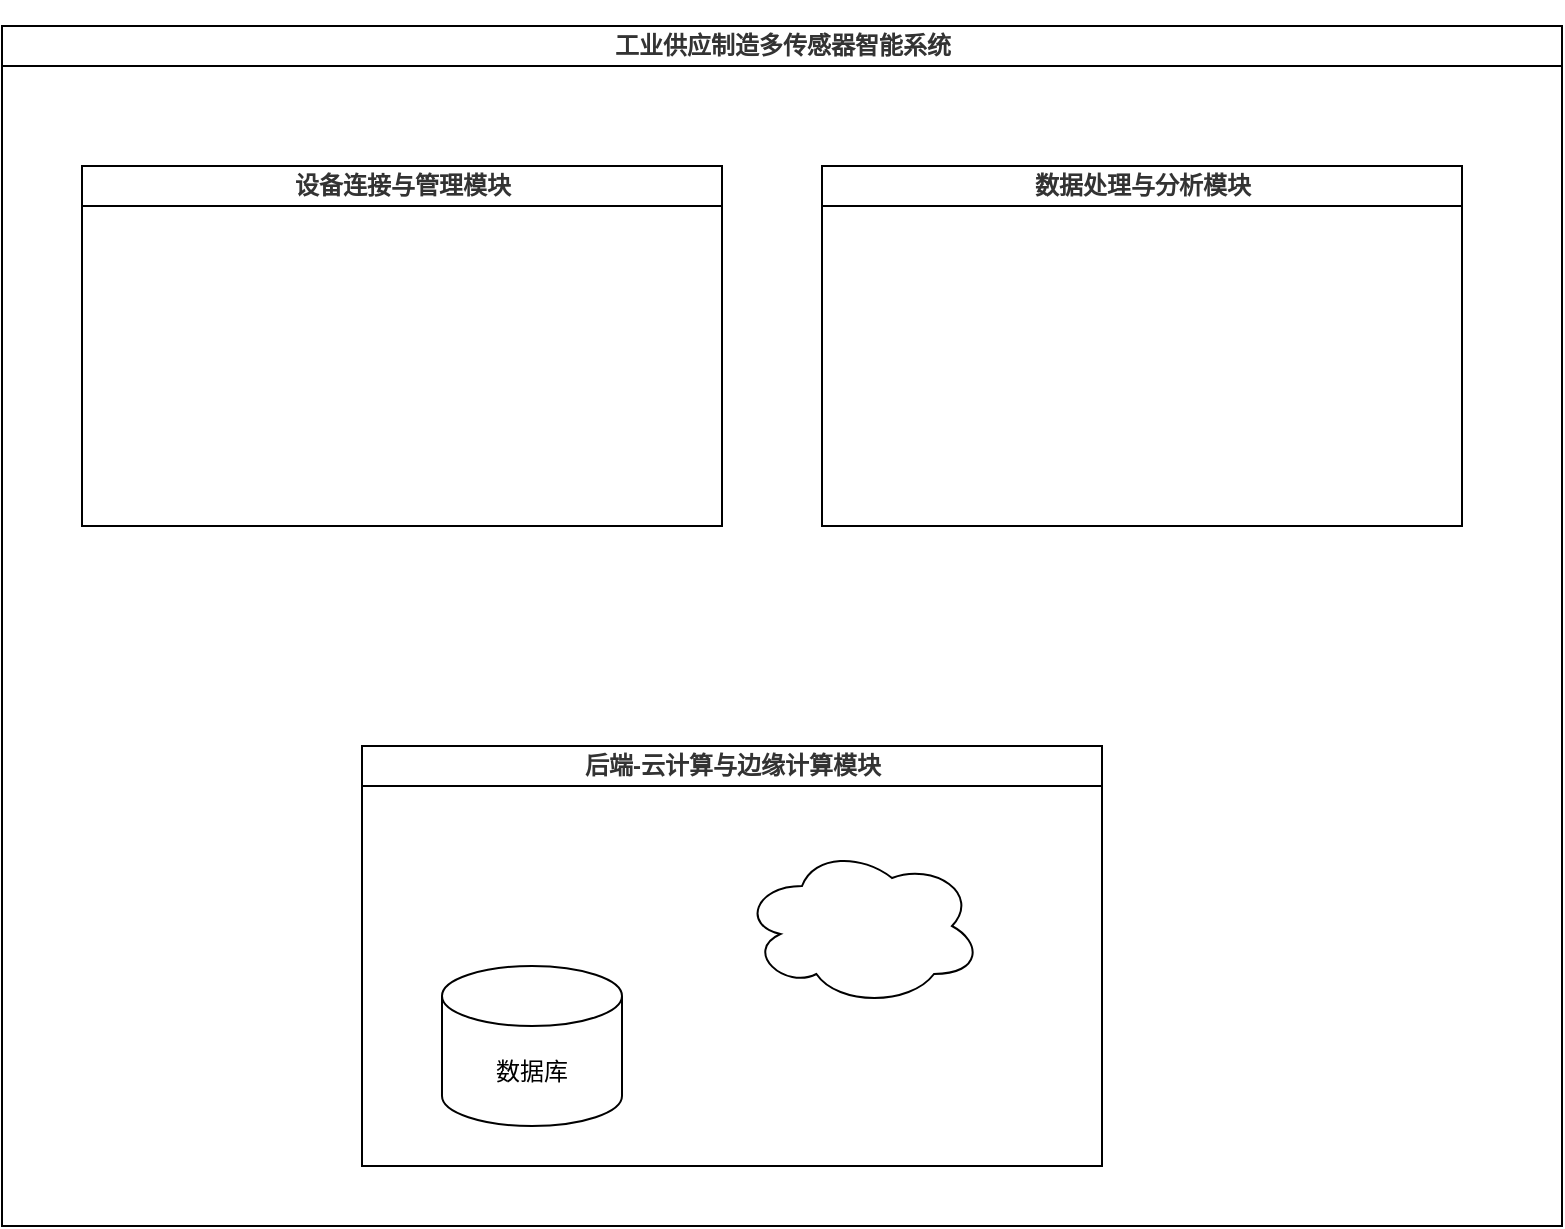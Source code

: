 <mxfile version="22.1.16" type="github">
  <diagram id="prtHgNgQTEPvFCAcTncT" name="Page-1">
    <mxGraphModel dx="1867" dy="689" grid="1" gridSize="10" guides="1" tooltips="1" connect="1" arrows="1" fold="1" page="1" pageScale="1" pageWidth="827" pageHeight="1169" math="0" shadow="0">
      <root>
        <mxCell id="0" />
        <mxCell id="1" parent="0" />
        <mxCell id="dNxyNK7c78bLwvsdeMH5-11" value="&lt;h1 style=&quot;box-sizing: border-box; break-inside: avoid; orphans: 4; font-size: var(--title-font-size); margin-top: 1rem; margin-bottom: 1rem; position: relative; font-weight: var(--strong-weight); font-family: var(--heading-Latin-font), var(--title-Chinese-font), serif; column-span: all; counter-reset: h2 0; color: rgb(51, 51, 51); break-after: avoid !important;&quot; class=&quot;md-end-block md-heading md-focus&quot;&gt;工业供应制造多传感器智能系统&lt;/h1&gt;" style="swimlane;html=1;startSize=20;horizontal=1;containerType=tree;glass=0;" parent="1" vertex="1">
          <mxGeometry x="-50" y="80" width="780" height="600" as="geometry">
            <mxRectangle x="50" y="90" width="90" height="30" as="alternateBounds" />
          </mxGeometry>
        </mxCell>
        <mxCell id="ObPVooxc1lWdbL7OaAck-4" value="&lt;h1 style=&quot;box-sizing: border-box; break-inside: avoid; orphans: 4; font-size: var(--title-font-size); margin-top: 1rem; margin-bottom: 1rem; position: relative; font-weight: var(--strong-weight); font-family: var(--heading-Latin-font), var(--title-Chinese-font), serif; column-span: all; counter-reset: h2 0; color: rgb(51, 51, 51); break-after: avoid !important;&quot; class=&quot;md-end-block md-heading md-focus&quot;&gt;设备连接与管理模块&lt;br&gt;&lt;/h1&gt;" style="swimlane;html=1;startSize=20;horizontal=1;containerType=tree;glass=0;" parent="dNxyNK7c78bLwvsdeMH5-11" vertex="1">
          <mxGeometry x="40" y="70" width="320" height="180" as="geometry">
            <mxRectangle x="50" y="90" width="90" height="30" as="alternateBounds" />
          </mxGeometry>
        </mxCell>
        <mxCell id="ObPVooxc1lWdbL7OaAck-5" value="&lt;h1 style=&quot;box-sizing: border-box; break-inside: avoid; orphans: 4; font-size: var(--title-font-size); margin-top: 1rem; margin-bottom: 1rem; position: relative; font-weight: var(--strong-weight); font-family: var(--heading-Latin-font), var(--title-Chinese-font), serif; column-span: all; counter-reset: h2 0; color: rgb(51, 51, 51); break-after: avoid !important;&quot; class=&quot;md-end-block md-heading md-focus&quot;&gt;数据处理与分析模块&lt;br&gt;&lt;/h1&gt;" style="swimlane;html=1;startSize=20;horizontal=1;containerType=tree;glass=0;" parent="dNxyNK7c78bLwvsdeMH5-11" vertex="1">
          <mxGeometry x="410" y="70" width="320" height="180" as="geometry">
            <mxRectangle x="50" y="90" width="90" height="30" as="alternateBounds" />
          </mxGeometry>
        </mxCell>
        <mxCell id="ObPVooxc1lWdbL7OaAck-6" value="&lt;h1 style=&quot;box-sizing: border-box; break-inside: avoid; orphans: 4; font-size: var(--title-font-size); margin-top: 1rem; margin-bottom: 1rem; position: relative; font-weight: var(--strong-weight); font-family: var(--heading-Latin-font), var(--title-Chinese-font), serif; column-span: all; counter-reset: h2 0; color: rgb(51, 51, 51); break-after: avoid !important;&quot; class=&quot;md-end-block md-heading md-focus&quot;&gt;后端-云计算与边缘计算模块&lt;br&gt;&lt;/h1&gt;" style="swimlane;html=1;startSize=20;horizontal=1;containerType=tree;glass=0;" parent="dNxyNK7c78bLwvsdeMH5-11" vertex="1">
          <mxGeometry x="180" y="360" width="370" height="210" as="geometry">
            <mxRectangle x="50" y="90" width="90" height="30" as="alternateBounds" />
          </mxGeometry>
        </mxCell>
        <mxCell id="ObPVooxc1lWdbL7OaAck-7" value="数据库" style="shape=cylinder3;whiteSpace=wrap;html=1;boundedLbl=1;backgroundOutline=1;size=15;" parent="ObPVooxc1lWdbL7OaAck-6" vertex="1">
          <mxGeometry x="40" y="110" width="90" height="80" as="geometry" />
        </mxCell>
        <mxCell id="ObPVooxc1lWdbL7OaAck-8" value="" style="ellipse;shape=cloud;whiteSpace=wrap;html=1;" parent="ObPVooxc1lWdbL7OaAck-6" vertex="1">
          <mxGeometry x="190" y="50" width="120" height="80" as="geometry" />
        </mxCell>
      </root>
    </mxGraphModel>
  </diagram>
</mxfile>
